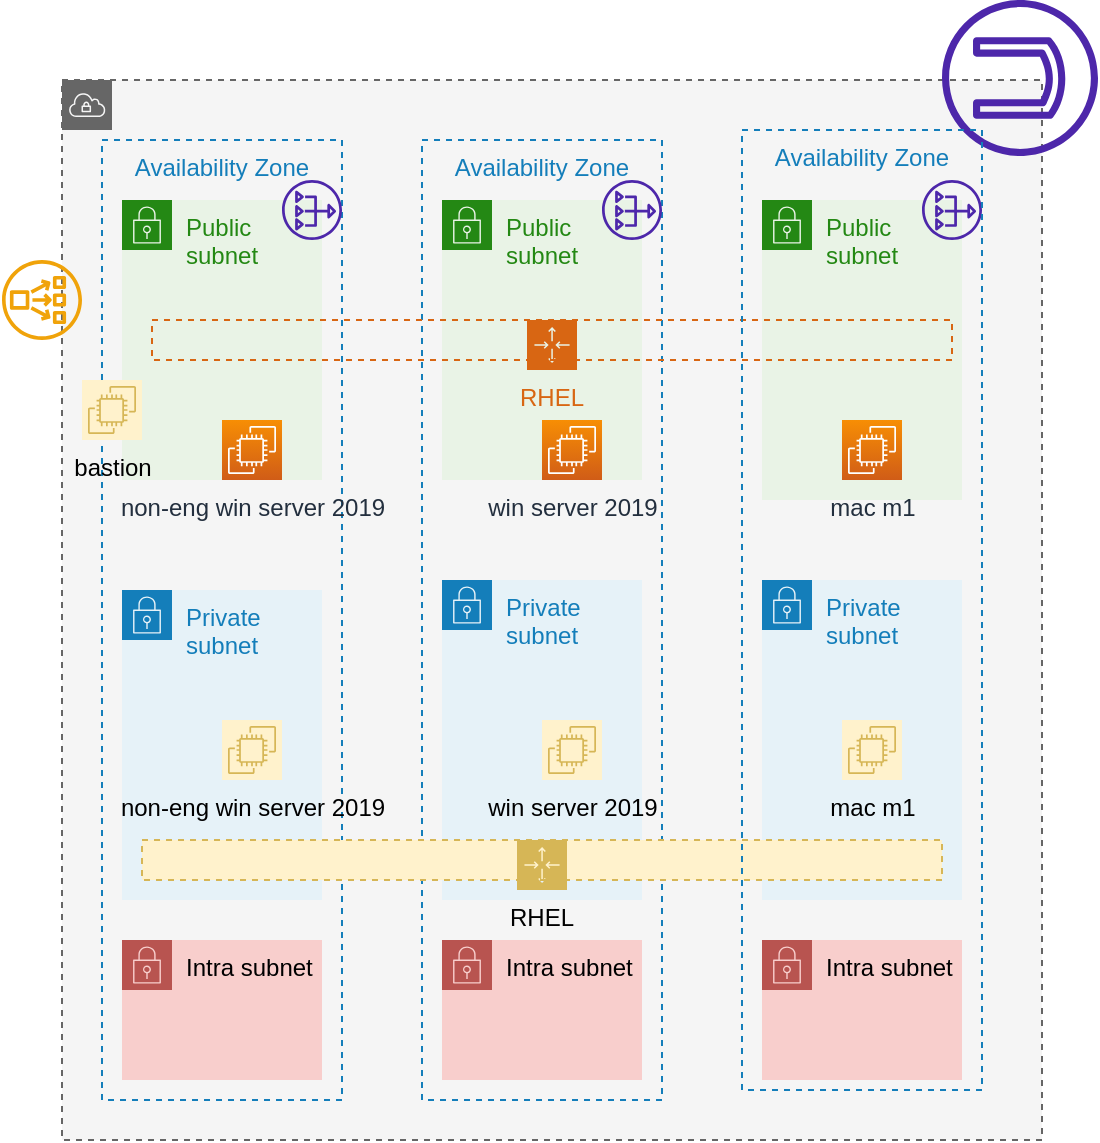 <mxfile version="13.7.9" type="device"><diagram id="WK_abNduLaqrKM5rQvU3" name="Page-1"><mxGraphModel dx="1422" dy="843" grid="1" gridSize="10" guides="1" tooltips="1" connect="1" arrows="1" fold="1" page="1" pageScale="1" pageWidth="850" pageHeight="1100" math="0" shadow="0"><root><mxCell id="0"/><mxCell id="1" parent="0"/><mxCell id="Fqs1iwwGHNIEBmh7bN4U-6" value="" style="points=[[0,0],[0.25,0],[0.5,0],[0.75,0],[1,0],[1,0.25],[1,0.5],[1,0.75],[1,1],[0.75,1],[0.5,1],[0.25,1],[0,1],[0,0.75],[0,0.5],[0,0.25]];outlineConnect=0;html=1;whiteSpace=wrap;fontSize=12;fontStyle=0;container=1;pointerEvents=0;collapsible=0;recursiveResize=0;shape=mxgraph.aws4.group;grIcon=mxgraph.aws4.group_vpc;strokeColor=#666666;fillColor=#f5f5f5;verticalAlign=top;align=left;spacingLeft=30;fontColor=#333333;dashed=1;" parent="1" vertex="1"><mxGeometry x="100" y="130" width="490" height="530" as="geometry"/></mxCell><mxCell id="Fqs1iwwGHNIEBmh7bN4U-3" value="Availability Zone" style="fillColor=none;strokeColor=#147EBA;dashed=1;verticalAlign=top;fontStyle=0;fontColor=#147EBA;" parent="Fqs1iwwGHNIEBmh7bN4U-6" vertex="1"><mxGeometry x="20" y="30" width="120" height="480" as="geometry"/></mxCell><mxCell id="Fqs1iwwGHNIEBmh7bN4U-15" value="Private subnet" style="points=[[0,0],[0.25,0],[0.5,0],[0.75,0],[1,0],[1,0.25],[1,0.5],[1,0.75],[1,1],[0.75,1],[0.5,1],[0.25,1],[0,1],[0,0.75],[0,0.5],[0,0.25]];outlineConnect=0;gradientColor=none;html=1;whiteSpace=wrap;fontSize=12;fontStyle=0;container=1;pointerEvents=0;collapsible=0;recursiveResize=0;shape=mxgraph.aws4.group;grIcon=mxgraph.aws4.group_security_group;grStroke=0;strokeColor=#147EBA;fillColor=#E6F2F8;verticalAlign=top;align=left;spacingLeft=30;fontColor=#147EBA;dashed=0;" parent="Fqs1iwwGHNIEBmh7bN4U-6" vertex="1"><mxGeometry x="350" y="250" width="100" height="160" as="geometry"/></mxCell><mxCell id="Fqs1iwwGHNIEBmh7bN4U-18" value="Intra subnet" style="points=[[0,0],[0.25,0],[0.5,0],[0.75,0],[1,0],[1,0.25],[1,0.5],[1,0.75],[1,1],[0.75,1],[0.5,1],[0.25,1],[0,1],[0,0.75],[0,0.5],[0,0.25]];outlineConnect=0;html=1;whiteSpace=wrap;fontSize=12;fontStyle=0;container=1;pointerEvents=0;collapsible=0;recursiveResize=0;shape=mxgraph.aws4.group;grIcon=mxgraph.aws4.group_security_group;grStroke=0;strokeColor=#b85450;fillColor=#f8cecc;verticalAlign=top;align=left;spacingLeft=30;dashed=0;" parent="Fqs1iwwGHNIEBmh7bN4U-6" vertex="1"><mxGeometry x="350" y="430" width="100" height="70" as="geometry"/></mxCell><mxCell id="Fqs1iwwGHNIEBmh7bN4U-4" value="Availability Zone" style="fillColor=none;strokeColor=#147EBA;dashed=1;verticalAlign=top;fontStyle=0;fontColor=#147EBA;" parent="Fqs1iwwGHNIEBmh7bN4U-6" vertex="1"><mxGeometry x="180" y="30" width="120" height="480" as="geometry"/></mxCell><mxCell id="Fqs1iwwGHNIEBmh7bN4U-14" value="Private subnet" style="points=[[0,0],[0.25,0],[0.5,0],[0.75,0],[1,0],[1,0.25],[1,0.5],[1,0.75],[1,1],[0.75,1],[0.5,1],[0.25,1],[0,1],[0,0.75],[0,0.5],[0,0.25]];outlineConnect=0;gradientColor=none;html=1;whiteSpace=wrap;fontSize=12;fontStyle=0;container=1;pointerEvents=0;collapsible=0;recursiveResize=0;shape=mxgraph.aws4.group;grIcon=mxgraph.aws4.group_security_group;grStroke=0;strokeColor=#147EBA;fillColor=#E6F2F8;verticalAlign=top;align=left;spacingLeft=30;fontColor=#147EBA;dashed=0;" parent="Fqs1iwwGHNIEBmh7bN4U-6" vertex="1"><mxGeometry x="190" y="250" width="100" height="160" as="geometry"/></mxCell><mxCell id="Fqs1iwwGHNIEBmh7bN4U-16" value="Intra subnet" style="points=[[0,0],[0.25,0],[0.5,0],[0.75,0],[1,0],[1,0.25],[1,0.5],[1,0.75],[1,1],[0.75,1],[0.5,1],[0.25,1],[0,1],[0,0.75],[0,0.5],[0,0.25]];outlineConnect=0;html=1;whiteSpace=wrap;fontSize=12;fontStyle=0;container=1;pointerEvents=0;collapsible=0;recursiveResize=0;shape=mxgraph.aws4.group;grIcon=mxgraph.aws4.group_security_group;grStroke=0;strokeColor=#b85450;fillColor=#f8cecc;verticalAlign=top;align=left;spacingLeft=30;dashed=0;" parent="Fqs1iwwGHNIEBmh7bN4U-6" vertex="1"><mxGeometry x="30" y="430" width="100" height="70" as="geometry"/></mxCell><mxCell id="Fqs1iwwGHNIEBmh7bN4U-17" value="Intra subnet" style="points=[[0,0],[0.25,0],[0.5,0],[0.75,0],[1,0],[1,0.25],[1,0.5],[1,0.75],[1,1],[0.75,1],[0.5,1],[0.25,1],[0,1],[0,0.75],[0,0.5],[0,0.25]];outlineConnect=0;html=1;whiteSpace=wrap;fontSize=12;fontStyle=0;container=1;pointerEvents=0;collapsible=0;recursiveResize=0;shape=mxgraph.aws4.group;grIcon=mxgraph.aws4.group_security_group;grStroke=0;strokeColor=#b85450;fillColor=#f8cecc;verticalAlign=top;align=left;spacingLeft=30;dashed=0;" parent="Fqs1iwwGHNIEBmh7bN4U-6" vertex="1"><mxGeometry x="190" y="430" width="100" height="70" as="geometry"/></mxCell><mxCell id="Fqs1iwwGHNIEBmh7bN4U-7" value="Public subnet" style="points=[[0,0],[0.25,0],[0.5,0],[0.75,0],[1,0],[1,0.25],[1,0.5],[1,0.75],[1,1],[0.75,1],[0.5,1],[0.25,1],[0,1],[0,0.75],[0,0.5],[0,0.25]];outlineConnect=0;gradientColor=none;html=1;whiteSpace=wrap;fontSize=12;fontStyle=0;container=1;pointerEvents=0;collapsible=0;recursiveResize=0;shape=mxgraph.aws4.group;grIcon=mxgraph.aws4.group_security_group;grStroke=0;strokeColor=#248814;fillColor=#E9F3E6;verticalAlign=top;align=left;spacingLeft=30;fontColor=#248814;dashed=0;" parent="Fqs1iwwGHNIEBmh7bN4U-6" vertex="1"><mxGeometry x="30" y="60" width="100" height="140" as="geometry"/></mxCell><mxCell id="Fqs1iwwGHNIEBmh7bN4U-9" value="Public subnet" style="points=[[0,0],[0.25,0],[0.5,0],[0.75,0],[1,0],[1,0.25],[1,0.5],[1,0.75],[1,1],[0.75,1],[0.5,1],[0.25,1],[0,1],[0,0.75],[0,0.5],[0,0.25]];outlineConnect=0;gradientColor=none;html=1;whiteSpace=wrap;fontSize=12;fontStyle=0;container=1;pointerEvents=0;collapsible=0;recursiveResize=0;shape=mxgraph.aws4.group;grIcon=mxgraph.aws4.group_security_group;grStroke=0;strokeColor=#248814;fillColor=#E9F3E6;verticalAlign=top;align=left;spacingLeft=30;fontColor=#248814;dashed=0;" parent="Fqs1iwwGHNIEBmh7bN4U-6" vertex="1"><mxGeometry x="190" y="60" width="100" height="140" as="geometry"/></mxCell><mxCell id="Fqs1iwwGHNIEBmh7bN4U-11" value="Private subnet" style="points=[[0,0],[0.25,0],[0.5,0],[0.75,0],[1,0],[1,0.25],[1,0.5],[1,0.75],[1,1],[0.75,1],[0.5,1],[0.25,1],[0,1],[0,0.75],[0,0.5],[0,0.25]];outlineConnect=0;gradientColor=none;html=1;whiteSpace=wrap;fontSize=12;fontStyle=0;container=1;pointerEvents=0;collapsible=0;recursiveResize=0;shape=mxgraph.aws4.group;grIcon=mxgraph.aws4.group_security_group;grStroke=0;strokeColor=#147EBA;fillColor=#E6F2F8;verticalAlign=top;align=left;spacingLeft=30;fontColor=#147EBA;dashed=0;" parent="Fqs1iwwGHNIEBmh7bN4U-6" vertex="1"><mxGeometry x="30" y="255" width="100" height="155" as="geometry"/></mxCell><mxCell id="FwBNX9Jd2DS1IlzOP2YD-2" value="RHEL" style="points=[[0,0],[0.25,0],[0.5,0],[0.75,0],[1,0],[1,0.25],[1,0.5],[1,0.75],[1,1],[0.75,1],[0.5,1],[0.25,1],[0,1],[0,0.75],[0,0.5],[0,0.25]];outlineConnect=0;html=1;whiteSpace=wrap;fontSize=12;fontStyle=0;container=1;pointerEvents=0;collapsible=0;recursiveResize=0;shape=mxgraph.aws4.groupCenter;grIcon=mxgraph.aws4.group_auto_scaling_group;grStroke=1;strokeColor=#d6b656;fillColor=#fff2cc;verticalAlign=top;align=center;dashed=1;spacingTop=25;" parent="Fqs1iwwGHNIEBmh7bN4U-6" vertex="1"><mxGeometry x="40" y="380" width="400" height="20" as="geometry"/></mxCell><mxCell id="Fqs1iwwGHNIEBmh7bN4U-19" value="" style="sketch=0;outlineConnect=0;fontColor=#232F3E;gradientColor=none;fillColor=#4D27AA;strokeColor=none;dashed=0;verticalLabelPosition=bottom;verticalAlign=top;align=center;html=1;fontSize=12;fontStyle=0;aspect=fixed;pointerEvents=1;shape=mxgraph.aws4.nat_gateway;" parent="Fqs1iwwGHNIEBmh7bN4U-6" vertex="1"><mxGeometry x="270" y="50" width="30" height="30" as="geometry"/></mxCell><mxCell id="Fqs1iwwGHNIEBmh7bN4U-2" value="" style="sketch=0;outlineConnect=0;fontColor=#232F3E;gradientColor=none;fillColor=#4D27AA;strokeColor=none;dashed=0;verticalLabelPosition=bottom;verticalAlign=top;align=center;html=1;fontSize=12;fontStyle=0;aspect=fixed;pointerEvents=1;shape=mxgraph.aws4.nat_gateway;" parent="Fqs1iwwGHNIEBmh7bN4U-6" vertex="1"><mxGeometry x="110" y="50" width="30" height="30" as="geometry"/></mxCell><mxCell id="Fqs1iwwGHNIEBmh7bN4U-21" value="bastion" style="sketch=0;points=[[0,0,0],[0.25,0,0],[0.5,0,0],[0.75,0,0],[1,0,0],[0,1,0],[0.25,1,0],[0.5,1,0],[0.75,1,0],[1,1,0],[0,0.25,0],[0,0.5,0],[0,0.75,0],[1,0.25,0],[1,0.5,0],[1,0.75,0]];outlineConnect=0;gradientDirection=north;fillColor=#fff2cc;strokeColor=#d6b656;dashed=0;verticalLabelPosition=bottom;verticalAlign=top;align=center;html=1;fontSize=12;fontStyle=0;aspect=fixed;shape=mxgraph.aws4.resourceIcon;resIcon=mxgraph.aws4.ec2;" parent="Fqs1iwwGHNIEBmh7bN4U-6" vertex="1"><mxGeometry x="10" y="150" width="30" height="30" as="geometry"/></mxCell><mxCell id="4II3daPTG0QHvrVD7P-v-1" value="win server 2019" style="outlineConnect=0;fontColor=#232F3E;gradientColor=#F78E04;gradientDirection=north;fillColor=#D05C17;strokeColor=#ffffff;dashed=0;verticalLabelPosition=bottom;verticalAlign=top;align=center;html=1;fontSize=12;fontStyle=0;aspect=fixed;shape=mxgraph.aws4.resourceIcon;resIcon=mxgraph.aws4.ec2;" vertex="1" parent="Fqs1iwwGHNIEBmh7bN4U-6"><mxGeometry x="240" y="170" width="30" height="30" as="geometry"/></mxCell><mxCell id="4II3daPTG0QHvrVD7P-v-2" value="win server 2019&lt;br&gt;" style="outlineConnect=0;gradientDirection=north;fillColor=#fff2cc;strokeColor=#d6b656;dashed=0;verticalLabelPosition=bottom;verticalAlign=top;align=center;html=1;fontSize=12;fontStyle=0;aspect=fixed;shape=mxgraph.aws4.resourceIcon;resIcon=mxgraph.aws4.ec2;" vertex="1" parent="Fqs1iwwGHNIEBmh7bN4U-6"><mxGeometry x="240" y="320" width="30" height="30" as="geometry"/></mxCell><mxCell id="4II3daPTG0QHvrVD7P-v-7" value="non-eng win server 2019" style="outlineConnect=0;fontColor=#232F3E;gradientColor=#F78E04;gradientDirection=north;fillColor=#D05C17;strokeColor=#ffffff;dashed=0;verticalLabelPosition=bottom;verticalAlign=top;align=center;html=1;fontSize=12;fontStyle=0;aspect=fixed;shape=mxgraph.aws4.resourceIcon;resIcon=mxgraph.aws4.ec2;" vertex="1" parent="Fqs1iwwGHNIEBmh7bN4U-6"><mxGeometry x="80" y="170" width="30" height="30" as="geometry"/></mxCell><mxCell id="4II3daPTG0QHvrVD7P-v-8" value="non-eng win server 2019" style="outlineConnect=0;gradientDirection=north;fillColor=#fff2cc;strokeColor=#d6b656;dashed=0;verticalLabelPosition=bottom;verticalAlign=top;align=center;html=1;fontSize=12;fontStyle=0;aspect=fixed;shape=mxgraph.aws4.resourceIcon;resIcon=mxgraph.aws4.ec2;" vertex="1" parent="Fqs1iwwGHNIEBmh7bN4U-6"><mxGeometry x="80" y="320" width="30" height="30" as="geometry"/></mxCell><mxCell id="Fqs1iwwGHNIEBmh7bN4U-10" value="Public subnet" style="points=[[0,0],[0.25,0],[0.5,0],[0.75,0],[1,0],[1,0.25],[1,0.5],[1,0.75],[1,1],[0.75,1],[0.5,1],[0.25,1],[0,1],[0,0.75],[0,0.5],[0,0.25]];outlineConnect=0;gradientColor=none;html=1;whiteSpace=wrap;fontSize=12;fontStyle=0;container=1;pointerEvents=0;collapsible=0;recursiveResize=0;shape=mxgraph.aws4.group;grIcon=mxgraph.aws4.group_security_group;grStroke=0;strokeColor=#248814;fillColor=#E9F3E6;verticalAlign=top;align=left;spacingLeft=30;fontColor=#248814;dashed=0;" parent="1" vertex="1"><mxGeometry x="450" y="190" width="100" height="150" as="geometry"/></mxCell><mxCell id="Fqs1iwwGHNIEBmh7bN4U-1" value="" style="sketch=0;outlineConnect=0;fontColor=#232F3E;gradientColor=none;fillColor=#4D27AA;strokeColor=none;dashed=0;verticalLabelPosition=bottom;verticalAlign=top;align=center;html=1;fontSize=12;fontStyle=0;aspect=fixed;pointerEvents=1;shape=mxgraph.aws4.internet_gateway;direction=south;" parent="1" vertex="1"><mxGeometry x="540" y="90" width="78" height="78" as="geometry"/></mxCell><mxCell id="Fqs1iwwGHNIEBmh7bN4U-20" value="" style="sketch=0;outlineConnect=0;fontColor=#232F3E;gradientColor=none;fillColor=#4D27AA;strokeColor=none;dashed=0;verticalLabelPosition=bottom;verticalAlign=top;align=center;html=1;fontSize=12;fontStyle=0;aspect=fixed;pointerEvents=1;shape=mxgraph.aws4.nat_gateway;" parent="1" vertex="1"><mxGeometry x="530" y="180" width="30" height="30" as="geometry"/></mxCell><mxCell id="42UAn0vtNR2VfgOLaAZL-4" value="RHEL" style="points=[[0,0],[0.25,0],[0.5,0],[0.75,0],[1,0],[1,0.25],[1,0.5],[1,0.75],[1,1],[0.75,1],[0.5,1],[0.25,1],[0,1],[0,0.75],[0,0.5],[0,0.25]];outlineConnect=0;gradientColor=none;html=1;whiteSpace=wrap;fontSize=12;fontStyle=0;container=1;pointerEvents=0;collapsible=0;recursiveResize=0;shape=mxgraph.aws4.groupCenter;grIcon=mxgraph.aws4.group_auto_scaling_group;grStroke=1;strokeColor=#D86613;fillColor=none;verticalAlign=top;align=center;fontColor=#D86613;dashed=1;spacingTop=25;" parent="1" vertex="1"><mxGeometry x="145" y="250" width="400" height="20" as="geometry"/></mxCell><mxCell id="Fqs1iwwGHNIEBmh7bN4U-5" value="Availability Zone" style="fillColor=none;strokeColor=#147EBA;dashed=1;verticalAlign=top;fontStyle=0;fontColor=#147EBA;" parent="1" vertex="1"><mxGeometry x="440" y="155" width="120" height="480" as="geometry"/></mxCell><mxCell id="BgrCyyJDuMPMqL4lHAjZ-1" value="mac m1" style="outlineConnect=0;fontColor=#232F3E;gradientColor=#F78E04;gradientDirection=north;fillColor=#D05C17;strokeColor=#ffffff;dashed=0;verticalLabelPosition=bottom;verticalAlign=top;align=center;html=1;fontSize=12;fontStyle=0;aspect=fixed;shape=mxgraph.aws4.resourceIcon;resIcon=mxgraph.aws4.ec2;" parent="1" vertex="1"><mxGeometry x="490" y="300" width="30" height="30" as="geometry"/></mxCell><mxCell id="BgrCyyJDuMPMqL4lHAjZ-2" value="mac m1" style="outlineConnect=0;gradientDirection=north;fillColor=#fff2cc;strokeColor=#d6b656;dashed=0;verticalLabelPosition=bottom;verticalAlign=top;align=center;html=1;fontSize=12;fontStyle=0;aspect=fixed;shape=mxgraph.aws4.resourceIcon;resIcon=mxgraph.aws4.ec2;" parent="1" vertex="1"><mxGeometry x="490" y="450" width="30" height="30" as="geometry"/></mxCell><mxCell id="BgrCyyJDuMPMqL4lHAjZ-3" value="" style="outlineConnect=0;fillColor=#f0a30a;strokeColor=#BD7000;dashed=0;verticalLabelPosition=bottom;verticalAlign=top;align=center;html=1;fontSize=12;fontStyle=0;aspect=fixed;pointerEvents=1;shape=mxgraph.aws4.network_load_balancer;fontColor=#ffffff;" parent="1" vertex="1"><mxGeometry x="70" y="220" width="40" height="40" as="geometry"/></mxCell></root></mxGraphModel></diagram></mxfile>